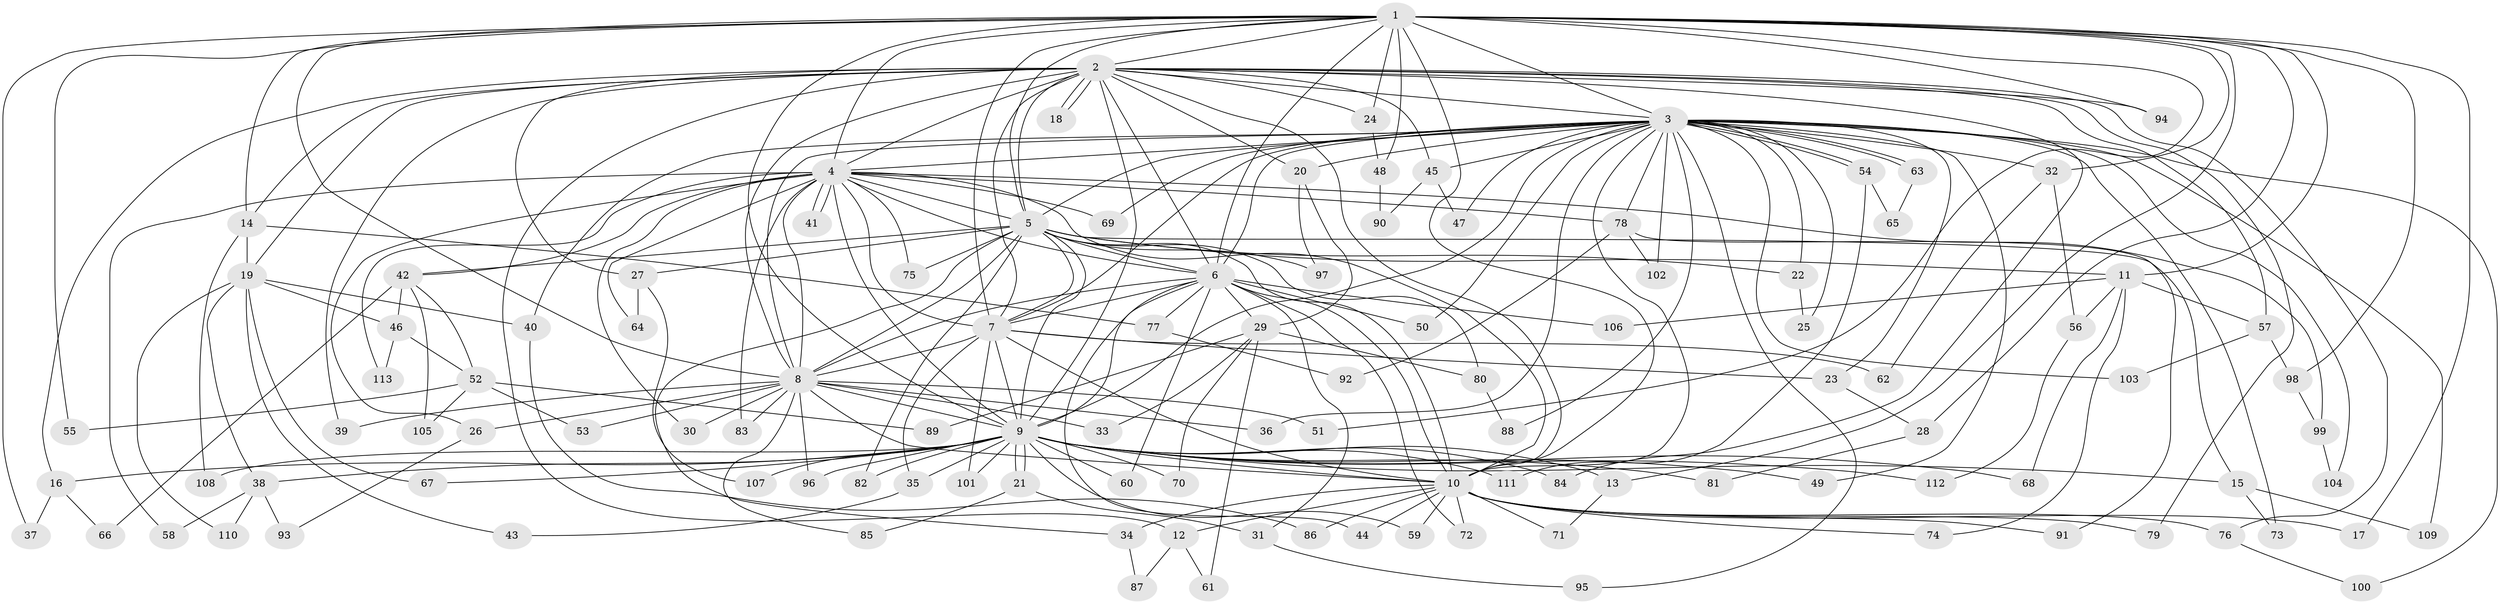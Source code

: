 // coarse degree distribution, {2: 0.2391304347826087, 23: 0.043478260869565216, 3: 0.21739130434782608, 4: 0.17391304347826086, 16: 0.021739130434782608, 17: 0.021739130434782608, 7: 0.043478260869565216, 14: 0.021739130434782608, 1: 0.043478260869565216, 15: 0.021739130434782608, 5: 0.08695652173913043, 19: 0.021739130434782608, 13: 0.021739130434782608, 6: 0.021739130434782608}
// Generated by graph-tools (version 1.1) at 2025/36/03/04/25 23:36:32]
// undirected, 113 vertices, 251 edges
graph export_dot {
  node [color=gray90,style=filled];
  1;
  2;
  3;
  4;
  5;
  6;
  7;
  8;
  9;
  10;
  11;
  12;
  13;
  14;
  15;
  16;
  17;
  18;
  19;
  20;
  21;
  22;
  23;
  24;
  25;
  26;
  27;
  28;
  29;
  30;
  31;
  32;
  33;
  34;
  35;
  36;
  37;
  38;
  39;
  40;
  41;
  42;
  43;
  44;
  45;
  46;
  47;
  48;
  49;
  50;
  51;
  52;
  53;
  54;
  55;
  56;
  57;
  58;
  59;
  60;
  61;
  62;
  63;
  64;
  65;
  66;
  67;
  68;
  69;
  70;
  71;
  72;
  73;
  74;
  75;
  76;
  77;
  78;
  79;
  80;
  81;
  82;
  83;
  84;
  85;
  86;
  87;
  88;
  89;
  90;
  91;
  92;
  93;
  94;
  95;
  96;
  97;
  98;
  99;
  100;
  101;
  102;
  103;
  104;
  105;
  106;
  107;
  108;
  109;
  110;
  111;
  112;
  113;
  1 -- 2;
  1 -- 3;
  1 -- 4;
  1 -- 5;
  1 -- 6;
  1 -- 7;
  1 -- 8;
  1 -- 9;
  1 -- 10;
  1 -- 11;
  1 -- 13;
  1 -- 14;
  1 -- 17;
  1 -- 24;
  1 -- 28;
  1 -- 32;
  1 -- 37;
  1 -- 48;
  1 -- 51;
  1 -- 55;
  1 -- 94;
  1 -- 98;
  2 -- 3;
  2 -- 4;
  2 -- 5;
  2 -- 6;
  2 -- 7;
  2 -- 8;
  2 -- 9;
  2 -- 10;
  2 -- 12;
  2 -- 14;
  2 -- 16;
  2 -- 18;
  2 -- 18;
  2 -- 19;
  2 -- 20;
  2 -- 24;
  2 -- 27;
  2 -- 39;
  2 -- 45;
  2 -- 57;
  2 -- 76;
  2 -- 79;
  2 -- 84;
  2 -- 94;
  3 -- 4;
  3 -- 5;
  3 -- 6;
  3 -- 7;
  3 -- 8;
  3 -- 9;
  3 -- 10;
  3 -- 20;
  3 -- 22;
  3 -- 23;
  3 -- 25;
  3 -- 32;
  3 -- 36;
  3 -- 40;
  3 -- 45;
  3 -- 47;
  3 -- 49;
  3 -- 50;
  3 -- 54;
  3 -- 54;
  3 -- 63;
  3 -- 63;
  3 -- 69;
  3 -- 73;
  3 -- 78;
  3 -- 88;
  3 -- 95;
  3 -- 100;
  3 -- 102;
  3 -- 103;
  3 -- 104;
  3 -- 109;
  4 -- 5;
  4 -- 6;
  4 -- 7;
  4 -- 8;
  4 -- 9;
  4 -- 10;
  4 -- 26;
  4 -- 30;
  4 -- 41;
  4 -- 41;
  4 -- 42;
  4 -- 58;
  4 -- 64;
  4 -- 69;
  4 -- 75;
  4 -- 78;
  4 -- 83;
  4 -- 99;
  4 -- 113;
  5 -- 6;
  5 -- 7;
  5 -- 8;
  5 -- 9;
  5 -- 10;
  5 -- 11;
  5 -- 15;
  5 -- 22;
  5 -- 27;
  5 -- 34;
  5 -- 42;
  5 -- 75;
  5 -- 80;
  5 -- 82;
  5 -- 97;
  6 -- 7;
  6 -- 8;
  6 -- 9;
  6 -- 10;
  6 -- 29;
  6 -- 31;
  6 -- 44;
  6 -- 50;
  6 -- 60;
  6 -- 72;
  6 -- 77;
  6 -- 106;
  7 -- 8;
  7 -- 9;
  7 -- 10;
  7 -- 23;
  7 -- 35;
  7 -- 62;
  7 -- 101;
  8 -- 9;
  8 -- 10;
  8 -- 26;
  8 -- 30;
  8 -- 33;
  8 -- 36;
  8 -- 39;
  8 -- 51;
  8 -- 53;
  8 -- 83;
  8 -- 85;
  8 -- 96;
  9 -- 10;
  9 -- 13;
  9 -- 15;
  9 -- 16;
  9 -- 21;
  9 -- 21;
  9 -- 35;
  9 -- 38;
  9 -- 49;
  9 -- 59;
  9 -- 60;
  9 -- 67;
  9 -- 68;
  9 -- 70;
  9 -- 81;
  9 -- 82;
  9 -- 84;
  9 -- 96;
  9 -- 101;
  9 -- 107;
  9 -- 108;
  9 -- 111;
  9 -- 112;
  10 -- 12;
  10 -- 17;
  10 -- 34;
  10 -- 44;
  10 -- 59;
  10 -- 71;
  10 -- 72;
  10 -- 74;
  10 -- 76;
  10 -- 79;
  10 -- 86;
  10 -- 91;
  11 -- 56;
  11 -- 57;
  11 -- 68;
  11 -- 74;
  11 -- 106;
  12 -- 61;
  12 -- 87;
  13 -- 71;
  14 -- 19;
  14 -- 77;
  14 -- 108;
  15 -- 73;
  15 -- 109;
  16 -- 37;
  16 -- 66;
  19 -- 38;
  19 -- 40;
  19 -- 43;
  19 -- 46;
  19 -- 67;
  19 -- 110;
  20 -- 29;
  20 -- 97;
  21 -- 31;
  21 -- 85;
  22 -- 25;
  23 -- 28;
  24 -- 48;
  26 -- 93;
  27 -- 64;
  27 -- 107;
  28 -- 81;
  29 -- 33;
  29 -- 61;
  29 -- 70;
  29 -- 80;
  29 -- 89;
  31 -- 95;
  32 -- 56;
  32 -- 62;
  34 -- 87;
  35 -- 43;
  38 -- 58;
  38 -- 93;
  38 -- 110;
  40 -- 86;
  42 -- 46;
  42 -- 52;
  42 -- 66;
  42 -- 105;
  45 -- 47;
  45 -- 90;
  46 -- 52;
  46 -- 113;
  48 -- 90;
  52 -- 53;
  52 -- 55;
  52 -- 89;
  52 -- 105;
  54 -- 65;
  54 -- 111;
  56 -- 112;
  57 -- 98;
  57 -- 103;
  63 -- 65;
  76 -- 100;
  77 -- 92;
  78 -- 91;
  78 -- 92;
  78 -- 102;
  80 -- 88;
  98 -- 99;
  99 -- 104;
}
